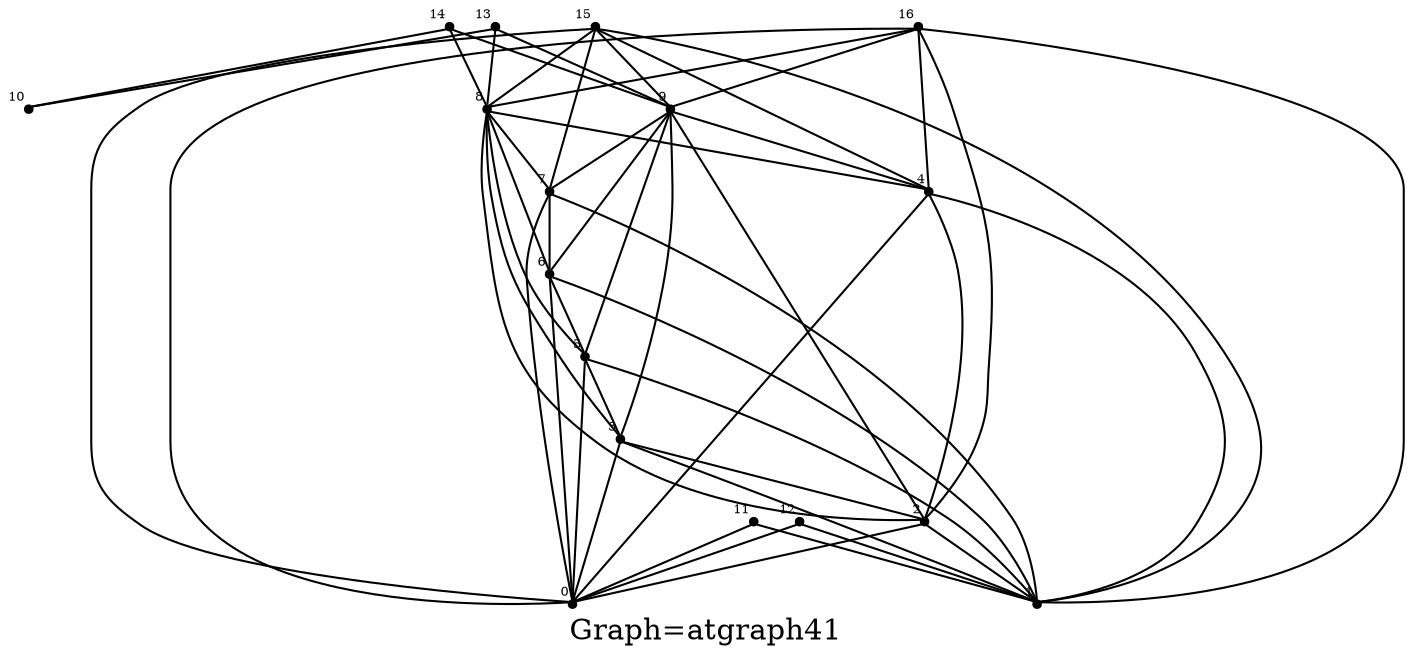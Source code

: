 /* Created by igraph 0.8.0-pre+0200568 */
graph {
  graph [
    label="Graph=atgraph41"
    labelloc=bottom
  ];
  0 [
    pos="0.000000,2.000000!"
    shape=point
    fontsize=6
    xlabel=0
  ];
  1 [
    pos="-0.100000,3.000000!"
    shape=point
    fontsize=6
    xlabel=1
  ];
  2 [
    pos="1.000000,2.000000!"
    shape=point
    fontsize=6
    xlabel=2
  ];
  3 [
    pos="0.900000,3.000000!"
    shape=point
    fontsize=6
    xlabel=3
  ];
  4 [
    pos="2.000000,2.000000!"
    shape=point
    fontsize=6
    xlabel=4
  ];
  5 [
    pos="1.900000,3.000000!"
    shape=point
    fontsize=6
    xlabel=5
  ];
  6 [
    pos="3.000000,2.000000!"
    shape=point
    fontsize=6
    xlabel=6
  ];
  7 [
    pos="2.900000,3.000000!"
    shape=point
    fontsize=6
    xlabel=7
  ];
  8 [
    pos="4.000000,2.000000!"
    shape=point
    fontsize=6
    xlabel=8
  ];
  9 [
    pos="3.900000,3.000000!"
    shape=point
    fontsize=6
    xlabel=9
  ];
  10 [
    pos="5.000000,0.000000!"
    shape=point
    fontsize=6
    xlabel=10
  ];
  11 [
    pos="4.900000,1.000000!"
    shape=point
    fontsize=6
    xlabel=11
  ];
  12 [
    pos="5.000000,2.000000!"
    shape=point
    fontsize=6
    xlabel=12
  ];
  13 [
    pos="4.900000,3.000000!"
    shape=point
    fontsize=6
    xlabel=13
  ];
  14 [
    pos="5.000000,4.000000!"
    shape=point
    fontsize=6
    xlabel=14
  ];
  15 [
    pos="4.900000,5.000000!"
    shape=point
    fontsize=6
    xlabel=15
  ];
  16 [
    pos="5.000000,6.000000!"
    shape=point
    fontsize=6
    xlabel=16
  ];

  11 -- 0;
  11 -- 1;
  12 -- 0;
  12 -- 1;
  13 -- 8;
  14 -- 8;
  13 -- 9;
  14 -- 9;
  13 -- 10;
  14 -- 10;
  2 -- 0;
  3 -- 0;
  4 -- 0;
  5 -- 0;
  6 -- 0;
  7 -- 0;
  2 -- 1;
  3 -- 1;
  4 -- 1;
  5 -- 1;
  6 -- 1;
  7 -- 1;
  3 -- 2;
  4 -- 2;
  8 -- 2;
  5 -- 3;
  8 -- 3;
  8 -- 4;
  6 -- 5;
  8 -- 5;
  7 -- 6;
  8 -- 6;
  8 -- 7;
  9 -- 2;
  9 -- 3;
  9 -- 4;
  9 -- 5;
  9 -- 6;
  9 -- 7;
  15 -- 8;
  16 -- 8;
  15 -- 9;
  16 -- 9;
  15 -- 0;
  16 -- 0;
  15 -- 1;
  16 -- 1;
  15 -- 7;
  15 -- 4;
  16 -- 2;
  16 -- 4;
}

